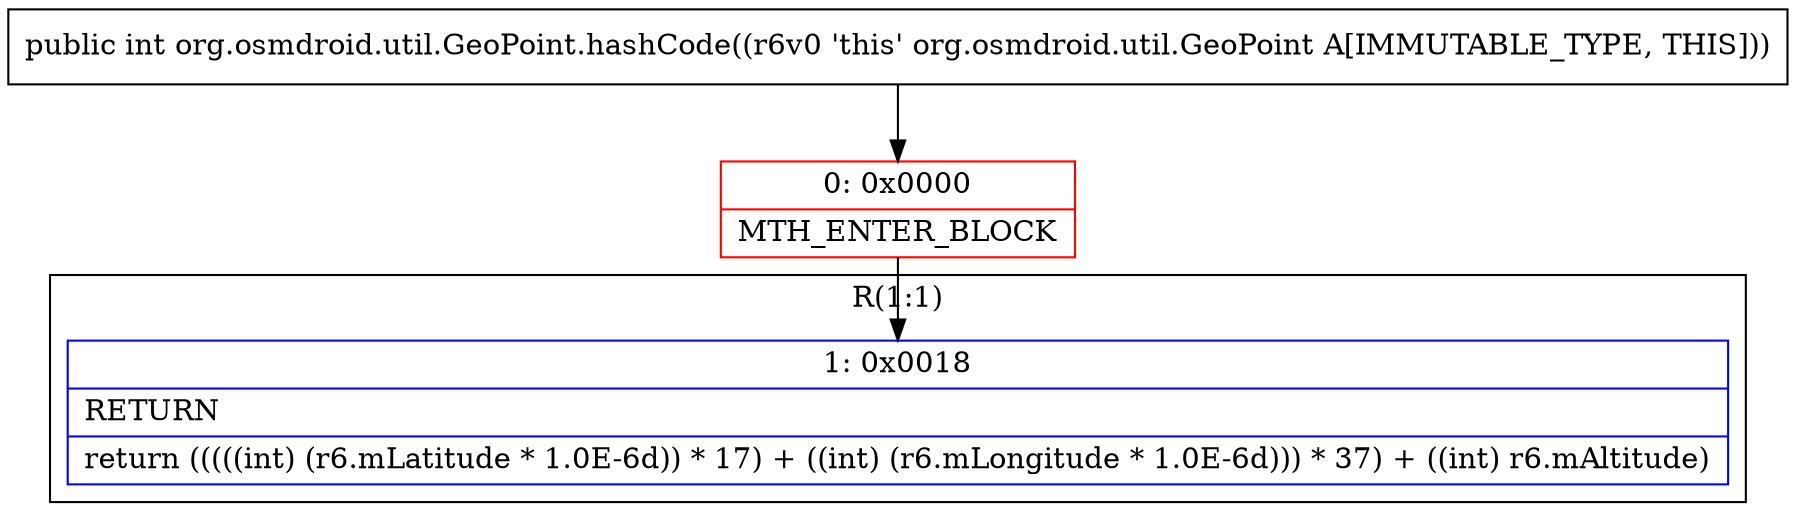 digraph "CFG fororg.osmdroid.util.GeoPoint.hashCode()I" {
subgraph cluster_Region_457109120 {
label = "R(1:1)";
node [shape=record,color=blue];
Node_1 [shape=record,label="{1\:\ 0x0018|RETURN\l|return (((((int) (r6.mLatitude * 1.0E\-6d)) * 17) + ((int) (r6.mLongitude * 1.0E\-6d))) * 37) + ((int) r6.mAltitude)\l}"];
}
Node_0 [shape=record,color=red,label="{0\:\ 0x0000|MTH_ENTER_BLOCK\l}"];
MethodNode[shape=record,label="{public int org.osmdroid.util.GeoPoint.hashCode((r6v0 'this' org.osmdroid.util.GeoPoint A[IMMUTABLE_TYPE, THIS])) }"];
MethodNode -> Node_0;
Node_0 -> Node_1;
}

